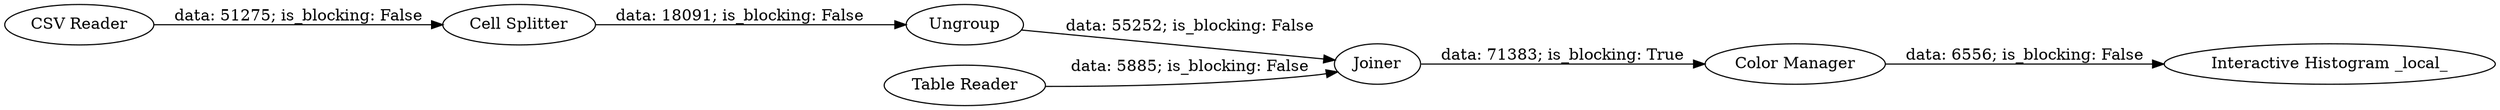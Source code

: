 digraph {
	"8936682488594522011_10" [label="Interactive Histogram _local_"]
	"8936682488594522011_8" [label=Ungroup]
	"8936682488594522011_2" [label="CSV Reader"]
	"8936682488594522011_1" [label="Table Reader"]
	"8936682488594522011_4" [label=Joiner]
	"8936682488594522011_3" [label="Cell Splitter"]
	"8936682488594522011_9" [label="Color Manager"]
	"8936682488594522011_8" -> "8936682488594522011_4" [label="data: 55252; is_blocking: False"]
	"8936682488594522011_4" -> "8936682488594522011_9" [label="data: 71383; is_blocking: True"]
	"8936682488594522011_1" -> "8936682488594522011_4" [label="data: 5885; is_blocking: False"]
	"8936682488594522011_2" -> "8936682488594522011_3" [label="data: 51275; is_blocking: False"]
	"8936682488594522011_9" -> "8936682488594522011_10" [label="data: 6556; is_blocking: False"]
	"8936682488594522011_3" -> "8936682488594522011_8" [label="data: 18091; is_blocking: False"]
	rankdir=LR
}
